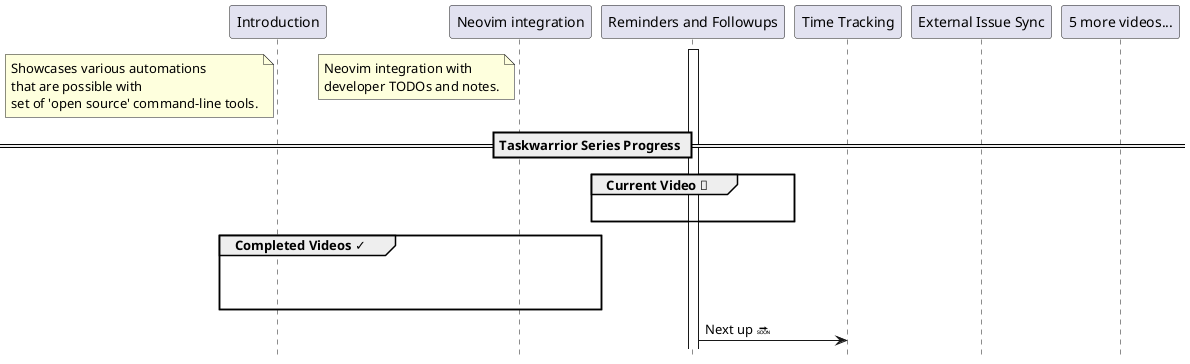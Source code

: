 @startuml
hide footbox

participant "Introduction" as V1
  /note left of V1
    Showcases various automations 
    that are possible with 
    set of 'open source' command-line tools.
  end note

participant "Neovim integration" as V2
  /note left of V2
    Neovim integration with
    developer TODOs and notes.
  end note
participant "Reminders and Followups" as V3
participant "Time Tracking" as V4
participant "External Issue Sync" as V5 
participant "5 more videos..." as V6
' participant "Notes, annotaiton and priority" as V6 
' participant "Custom Hooks: tmuxinator integration" as V7
' participant "Custom Hooks: commands trigger" as V8
' participant "Custom Hooks: labels automation" as V9
' participant "URL & Browser Integration" as V10

== Taskwarrior Series Progress ==

group Current Video 🎥
  activate V3
  V3 -[hidden]-> V3
end

group Completed Videos ✓
  V1 -[hidden]-> V1
  V2 -[hidden]-> V2
end

V3 -> V4 : Next up 🔜

@enduml
